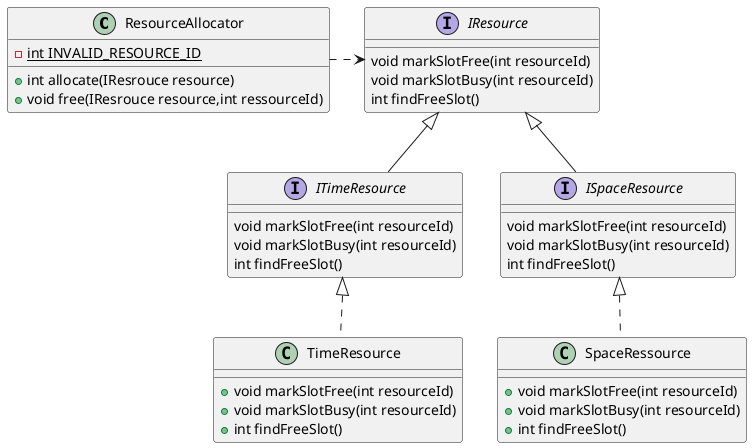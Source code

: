 @startuml
class ResourceAllocator{
    - int {static} INVALID_RESOURCE_ID
    + int allocate(IResrouce resource)
    + void free(IResrouce resource,int ressourceId)
}

interface IResource{
    void markSlotFree(int resourceId)
    void markSlotBusy(int resourceId)
    int findFreeSlot()
}

interface ITimeResource extends IResource{
    void markSlotFree(int resourceId)
    void markSlotBusy(int resourceId)
    int findFreeSlot()
}

interface ISpaceResource extends IResource{
    void markSlotFree(int resourceId)
    void markSlotBusy(int resourceId)
    int findFreeSlot()
}

class TimeResource implements ITimeResource{
    + void markSlotFree(int resourceId)
    + void markSlotBusy(int resourceId)
    + int findFreeSlot()
}

class SpaceRessource implements ISpaceResource{
    + void markSlotFree(int resourceId)
    + void markSlotBusy(int resourceId)
    + int findFreeSlot()
}

ResourceAllocator .> IResource
@enduml